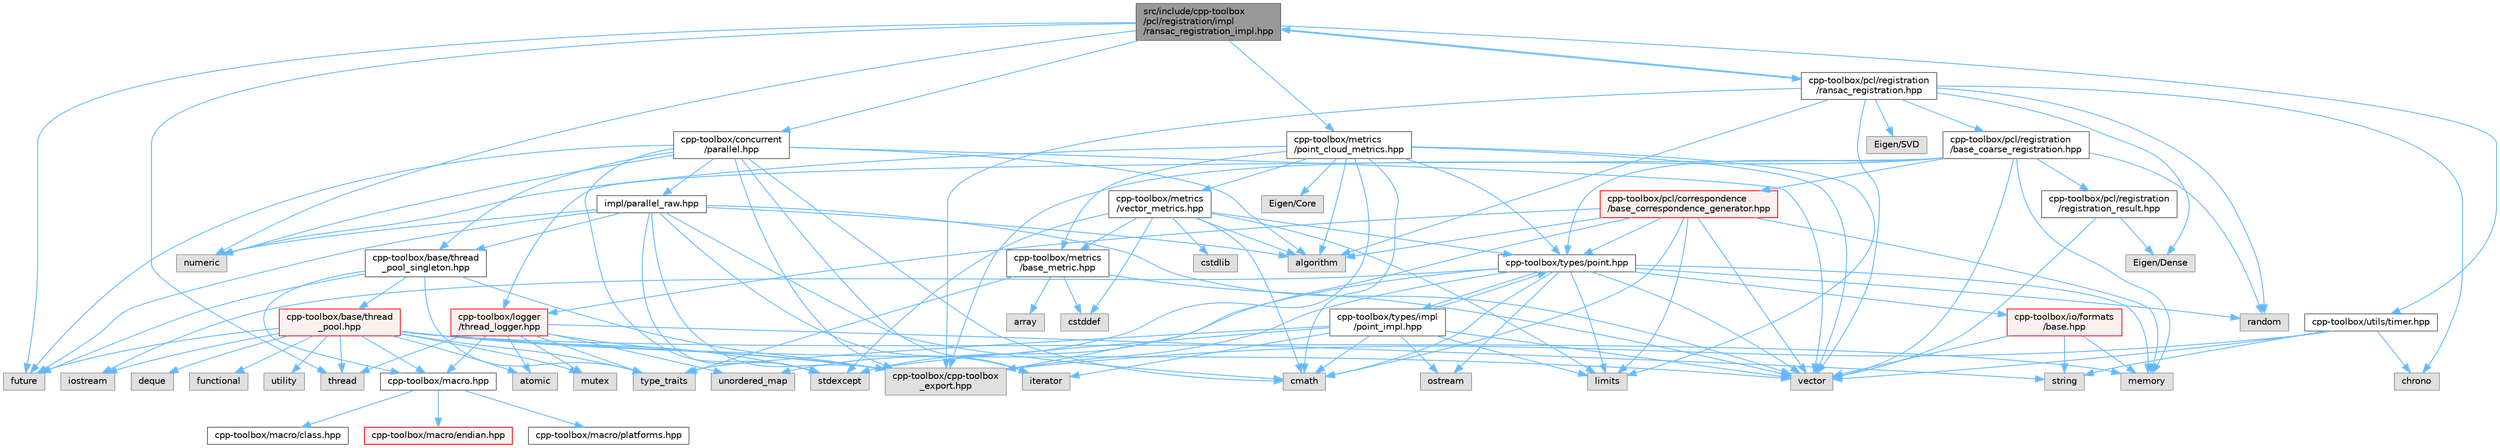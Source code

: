 digraph "src/include/cpp-toolbox/pcl/registration/impl/ransac_registration_impl.hpp"
{
 // LATEX_PDF_SIZE
  bgcolor="transparent";
  edge [fontname=Helvetica,fontsize=10,labelfontname=Helvetica,labelfontsize=10];
  node [fontname=Helvetica,fontsize=10,shape=box,height=0.2,width=0.4];
  Node1 [id="Node000001",label="src/include/cpp-toolbox\l/pcl/registration/impl\l/ransac_registration_impl.hpp",height=0.2,width=0.4,color="gray40", fillcolor="grey60", style="filled", fontcolor="black",tooltip=" "];
  Node1 -> Node2 [id="edge1_Node000001_Node000002",color="steelblue1",style="solid",tooltip=" "];
  Node2 [id="Node000002",label="future",height=0.2,width=0.4,color="grey60", fillcolor="#E0E0E0", style="filled",tooltip=" "];
  Node1 -> Node3 [id="edge2_Node000001_Node000003",color="steelblue1",style="solid",tooltip=" "];
  Node3 [id="Node000003",label="numeric",height=0.2,width=0.4,color="grey60", fillcolor="#E0E0E0", style="filled",tooltip=" "];
  Node1 -> Node4 [id="edge3_Node000001_Node000004",color="steelblue1",style="solid",tooltip=" "];
  Node4 [id="Node000004",label="thread",height=0.2,width=0.4,color="grey60", fillcolor="#E0E0E0", style="filled",tooltip=" "];
  Node1 -> Node5 [id="edge4_Node000001_Node000005",color="steelblue1",style="solid",tooltip=" "];
  Node5 [id="Node000005",label="cpp-toolbox/concurrent\l/parallel.hpp",height=0.2,width=0.4,color="grey40", fillcolor="white", style="filled",URL="$parallel_8hpp.html",tooltip=" "];
  Node5 -> Node6 [id="edge5_Node000005_Node000006",color="steelblue1",style="solid",tooltip=" "];
  Node6 [id="Node000006",label="algorithm",height=0.2,width=0.4,color="grey60", fillcolor="#E0E0E0", style="filled",tooltip=" "];
  Node5 -> Node7 [id="edge6_Node000005_Node000007",color="steelblue1",style="solid",tooltip=" "];
  Node7 [id="Node000007",label="cmath",height=0.2,width=0.4,color="grey60", fillcolor="#E0E0E0", style="filled",tooltip=" "];
  Node5 -> Node2 [id="edge7_Node000005_Node000002",color="steelblue1",style="solid",tooltip=" "];
  Node5 -> Node8 [id="edge8_Node000005_Node000008",color="steelblue1",style="solid",tooltip=" "];
  Node8 [id="Node000008",label="iterator",height=0.2,width=0.4,color="grey60", fillcolor="#E0E0E0", style="filled",tooltip=" "];
  Node5 -> Node3 [id="edge9_Node000005_Node000003",color="steelblue1",style="solid",tooltip=" "];
  Node5 -> Node9 [id="edge10_Node000005_Node000009",color="steelblue1",style="solid",tooltip=" "];
  Node9 [id="Node000009",label="stdexcept",height=0.2,width=0.4,color="grey60", fillcolor="#E0E0E0", style="filled",tooltip=" "];
  Node5 -> Node10 [id="edge11_Node000005_Node000010",color="steelblue1",style="solid",tooltip=" "];
  Node10 [id="Node000010",label="vector",height=0.2,width=0.4,color="grey60", fillcolor="#E0E0E0", style="filled",tooltip=" "];
  Node5 -> Node11 [id="edge12_Node000005_Node000011",color="steelblue1",style="solid",tooltip=" "];
  Node11 [id="Node000011",label="cpp-toolbox/cpp-toolbox\l_export.hpp",height=0.2,width=0.4,color="grey60", fillcolor="#E0E0E0", style="filled",tooltip=" "];
  Node5 -> Node12 [id="edge13_Node000005_Node000012",color="steelblue1",style="solid",tooltip=" "];
  Node12 [id="Node000012",label="cpp-toolbox/base/thread\l_pool_singleton.hpp",height=0.2,width=0.4,color="grey40", fillcolor="white", style="filled",URL="$thread__pool__singleton_8hpp.html",tooltip=" "];
  Node12 -> Node2 [id="edge14_Node000012_Node000002",color="steelblue1",style="solid",tooltip=" "];
  Node12 -> Node13 [id="edge15_Node000012_Node000013",color="steelblue1",style="solid",tooltip=" "];
  Node13 [id="Node000013",label="type_traits",height=0.2,width=0.4,color="grey60", fillcolor="#E0E0E0", style="filled",tooltip=" "];
  Node12 -> Node11 [id="edge16_Node000012_Node000011",color="steelblue1",style="solid",tooltip=" "];
  Node12 -> Node14 [id="edge17_Node000012_Node000014",color="steelblue1",style="solid",tooltip=" "];
  Node14 [id="Node000014",label="cpp-toolbox/macro.hpp",height=0.2,width=0.4,color="grey40", fillcolor="white", style="filled",URL="$macro_8hpp.html",tooltip="通用的编译器、平台、架构检测和实用宏定义 / Common macros for compiler, platform, architecture detection and utility macro..."];
  Node14 -> Node15 [id="edge18_Node000014_Node000015",color="steelblue1",style="solid",tooltip=" "];
  Node15 [id="Node000015",label="cpp-toolbox/macro/class.hpp",height=0.2,width=0.4,color="grey40", fillcolor="white", style="filled",URL="$class_8hpp.html",tooltip=" "];
  Node14 -> Node16 [id="edge19_Node000014_Node000016",color="steelblue1",style="solid",tooltip=" "];
  Node16 [id="Node000016",label="cpp-toolbox/macro/endian.hpp",height=0.2,width=0.4,color="red", fillcolor="#FFF0F0", style="filled",URL="$endian_8hpp.html",tooltip=" "];
  Node14 -> Node18 [id="edge20_Node000014_Node000018",color="steelblue1",style="solid",tooltip=" "];
  Node18 [id="Node000018",label="cpp-toolbox/macro/platforms.hpp",height=0.2,width=0.4,color="grey40", fillcolor="white", style="filled",URL="$platforms_8hpp.html",tooltip=" "];
  Node12 -> Node19 [id="edge21_Node000012_Node000019",color="steelblue1",style="solid",tooltip=" "];
  Node19 [id="Node000019",label="cpp-toolbox/base/thread\l_pool.hpp",height=0.2,width=0.4,color="red", fillcolor="#FFF0F0", style="filled",URL="$thread__pool_8hpp.html",tooltip=" "];
  Node19 -> Node20 [id="edge22_Node000019_Node000020",color="steelblue1",style="solid",tooltip=" "];
  Node20 [id="Node000020",label="atomic",height=0.2,width=0.4,color="grey60", fillcolor="#E0E0E0", style="filled",tooltip=" "];
  Node19 -> Node21 [id="edge23_Node000019_Node000021",color="steelblue1",style="solid",tooltip=" "];
  Node21 [id="Node000021",label="deque",height=0.2,width=0.4,color="grey60", fillcolor="#E0E0E0", style="filled",tooltip=" "];
  Node19 -> Node22 [id="edge24_Node000019_Node000022",color="steelblue1",style="solid",tooltip=" "];
  Node22 [id="Node000022",label="functional",height=0.2,width=0.4,color="grey60", fillcolor="#E0E0E0", style="filled",tooltip=" "];
  Node19 -> Node2 [id="edge25_Node000019_Node000002",color="steelblue1",style="solid",tooltip=" "];
  Node19 -> Node23 [id="edge26_Node000019_Node000023",color="steelblue1",style="solid",tooltip=" "];
  Node23 [id="Node000023",label="iostream",height=0.2,width=0.4,color="grey60", fillcolor="#E0E0E0", style="filled",tooltip=" "];
  Node19 -> Node24 [id="edge27_Node000019_Node000024",color="steelblue1",style="solid",tooltip=" "];
  Node24 [id="Node000024",label="memory",height=0.2,width=0.4,color="grey60", fillcolor="#E0E0E0", style="filled",tooltip=" "];
  Node19 -> Node25 [id="edge28_Node000019_Node000025",color="steelblue1",style="solid",tooltip=" "];
  Node25 [id="Node000025",label="mutex",height=0.2,width=0.4,color="grey60", fillcolor="#E0E0E0", style="filled",tooltip=" "];
  Node19 -> Node9 [id="edge29_Node000019_Node000009",color="steelblue1",style="solid",tooltip=" "];
  Node19 -> Node4 [id="edge30_Node000019_Node000004",color="steelblue1",style="solid",tooltip=" "];
  Node19 -> Node13 [id="edge31_Node000019_Node000013",color="steelblue1",style="solid",tooltip=" "];
  Node19 -> Node26 [id="edge32_Node000019_Node000026",color="steelblue1",style="solid",tooltip=" "];
  Node26 [id="Node000026",label="utility",height=0.2,width=0.4,color="grey60", fillcolor="#E0E0E0", style="filled",tooltip=" "];
  Node19 -> Node10 [id="edge33_Node000019_Node000010",color="steelblue1",style="solid",tooltip=" "];
  Node19 -> Node11 [id="edge34_Node000019_Node000011",color="steelblue1",style="solid",tooltip=" "];
  Node19 -> Node14 [id="edge35_Node000019_Node000014",color="steelblue1",style="solid",tooltip=" "];
  Node5 -> Node28 [id="edge36_Node000005_Node000028",color="steelblue1",style="solid",tooltip=" "];
  Node28 [id="Node000028",label="impl/parallel_raw.hpp",height=0.2,width=0.4,color="grey40", fillcolor="white", style="filled",URL="$parallel__raw_8hpp.html",tooltip=" "];
  Node28 -> Node6 [id="edge37_Node000028_Node000006",color="steelblue1",style="solid",tooltip=" "];
  Node28 -> Node7 [id="edge38_Node000028_Node000007",color="steelblue1",style="solid",tooltip=" "];
  Node28 -> Node2 [id="edge39_Node000028_Node000002",color="steelblue1",style="solid",tooltip=" "];
  Node28 -> Node8 [id="edge40_Node000028_Node000008",color="steelblue1",style="solid",tooltip=" "];
  Node28 -> Node3 [id="edge41_Node000028_Node000003",color="steelblue1",style="solid",tooltip=" "];
  Node28 -> Node9 [id="edge42_Node000028_Node000009",color="steelblue1",style="solid",tooltip=" "];
  Node28 -> Node10 [id="edge43_Node000028_Node000010",color="steelblue1",style="solid",tooltip=" "];
  Node28 -> Node12 [id="edge44_Node000028_Node000012",color="steelblue1",style="solid",tooltip=" "];
  Node28 -> Node11 [id="edge45_Node000028_Node000011",color="steelblue1",style="solid",tooltip=" "];
  Node1 -> Node29 [id="edge46_Node000001_Node000029",color="steelblue1",style="solid",tooltip=" "];
  Node29 [id="Node000029",label="cpp-toolbox/metrics\l/point_cloud_metrics.hpp",height=0.2,width=0.4,color="grey40", fillcolor="white", style="filled",URL="$point__cloud__metrics_8hpp.html",tooltip=" "];
  Node29 -> Node6 [id="edge47_Node000029_Node000006",color="steelblue1",style="solid",tooltip=" "];
  Node29 -> Node7 [id="edge48_Node000029_Node000007",color="steelblue1",style="solid",tooltip=" "];
  Node29 -> Node30 [id="edge49_Node000029_Node000030",color="steelblue1",style="solid",tooltip=" "];
  Node30 [id="Node000030",label="limits",height=0.2,width=0.4,color="grey60", fillcolor="#E0E0E0", style="filled",tooltip=" "];
  Node29 -> Node3 [id="edge50_Node000029_Node000003",color="steelblue1",style="solid",tooltip=" "];
  Node29 -> Node31 [id="edge51_Node000029_Node000031",color="steelblue1",style="solid",tooltip=" "];
  Node31 [id="Node000031",label="unordered_map",height=0.2,width=0.4,color="grey60", fillcolor="#E0E0E0", style="filled",tooltip=" "];
  Node29 -> Node10 [id="edge52_Node000029_Node000010",color="steelblue1",style="solid",tooltip=" "];
  Node29 -> Node32 [id="edge53_Node000029_Node000032",color="steelblue1",style="solid",tooltip=" "];
  Node32 [id="Node000032",label="Eigen/Core",height=0.2,width=0.4,color="grey60", fillcolor="#E0E0E0", style="filled",tooltip=" "];
  Node29 -> Node33 [id="edge54_Node000029_Node000033",color="steelblue1",style="solid",tooltip=" "];
  Node33 [id="Node000033",label="cpp-toolbox/metrics\l/base_metric.hpp",height=0.2,width=0.4,color="grey40", fillcolor="white", style="filled",URL="$base__metric_8hpp.html",tooltip=" "];
  Node33 -> Node34 [id="edge55_Node000033_Node000034",color="steelblue1",style="solid",tooltip=" "];
  Node34 [id="Node000034",label="cstddef",height=0.2,width=0.4,color="grey60", fillcolor="#E0E0E0", style="filled",tooltip=" "];
  Node33 -> Node10 [id="edge56_Node000033_Node000010",color="steelblue1",style="solid",tooltip=" "];
  Node33 -> Node35 [id="edge57_Node000033_Node000035",color="steelblue1",style="solid",tooltip=" "];
  Node35 [id="Node000035",label="array",height=0.2,width=0.4,color="grey60", fillcolor="#E0E0E0", style="filled",tooltip=" "];
  Node33 -> Node13 [id="edge58_Node000033_Node000013",color="steelblue1",style="solid",tooltip=" "];
  Node29 -> Node36 [id="edge59_Node000029_Node000036",color="steelblue1",style="solid",tooltip=" "];
  Node36 [id="Node000036",label="cpp-toolbox/metrics\l/vector_metrics.hpp",height=0.2,width=0.4,color="grey40", fillcolor="white", style="filled",URL="$vector__metrics_8hpp.html",tooltip=" "];
  Node36 -> Node6 [id="edge60_Node000036_Node000006",color="steelblue1",style="solid",tooltip=" "];
  Node36 -> Node7 [id="edge61_Node000036_Node000007",color="steelblue1",style="solid",tooltip=" "];
  Node36 -> Node34 [id="edge62_Node000036_Node000034",color="steelblue1",style="solid",tooltip=" "];
  Node36 -> Node37 [id="edge63_Node000036_Node000037",color="steelblue1",style="solid",tooltip=" "];
  Node37 [id="Node000037",label="cstdlib",height=0.2,width=0.4,color="grey60", fillcolor="#E0E0E0", style="filled",tooltip=" "];
  Node36 -> Node30 [id="edge64_Node000036_Node000030",color="steelblue1",style="solid",tooltip=" "];
  Node36 -> Node9 [id="edge65_Node000036_Node000009",color="steelblue1",style="solid",tooltip=" "];
  Node36 -> Node33 [id="edge66_Node000036_Node000033",color="steelblue1",style="solid",tooltip=" "];
  Node36 -> Node38 [id="edge67_Node000036_Node000038",color="steelblue1",style="solid",tooltip=" "];
  Node38 [id="Node000038",label="cpp-toolbox/types/point.hpp",height=0.2,width=0.4,color="grey40", fillcolor="white", style="filled",URL="$point_8hpp.html",tooltip=" "];
  Node38 -> Node7 [id="edge68_Node000038_Node000007",color="steelblue1",style="solid",tooltip=" "];
  Node38 -> Node23 [id="edge69_Node000038_Node000023",color="steelblue1",style="solid",tooltip=" "];
  Node38 -> Node30 [id="edge70_Node000038_Node000030",color="steelblue1",style="solid",tooltip=" "];
  Node38 -> Node24 [id="edge71_Node000038_Node000024",color="steelblue1",style="solid",tooltip=" "];
  Node38 -> Node39 [id="edge72_Node000038_Node000039",color="steelblue1",style="solid",tooltip=" "];
  Node39 [id="Node000039",label="ostream",height=0.2,width=0.4,color="grey60", fillcolor="#E0E0E0", style="filled",tooltip=" "];
  Node38 -> Node40 [id="edge73_Node000038_Node000040",color="steelblue1",style="solid",tooltip=" "];
  Node40 [id="Node000040",label="random",height=0.2,width=0.4,color="grey60", fillcolor="#E0E0E0", style="filled",tooltip=" "];
  Node38 -> Node9 [id="edge74_Node000038_Node000009",color="steelblue1",style="solid",tooltip=" "];
  Node38 -> Node10 [id="edge75_Node000038_Node000010",color="steelblue1",style="solid",tooltip=" "];
  Node38 -> Node11 [id="edge76_Node000038_Node000011",color="steelblue1",style="solid",tooltip=" "];
  Node38 -> Node41 [id="edge77_Node000038_Node000041",color="steelblue1",style="solid",tooltip=" "];
  Node41 [id="Node000041",label="cpp-toolbox/io/formats\l/base.hpp",height=0.2,width=0.4,color="red", fillcolor="#FFF0F0", style="filled",URL="$io_2formats_2base_8hpp.html",tooltip=" "];
  Node41 -> Node24 [id="edge78_Node000041_Node000024",color="steelblue1",style="solid",tooltip=" "];
  Node41 -> Node42 [id="edge79_Node000041_Node000042",color="steelblue1",style="solid",tooltip=" "];
  Node42 [id="Node000042",label="string",height=0.2,width=0.4,color="grey60", fillcolor="#E0E0E0", style="filled",tooltip=" "];
  Node41 -> Node10 [id="edge80_Node000041_Node000010",color="steelblue1",style="solid",tooltip=" "];
  Node38 -> Node45 [id="edge81_Node000038_Node000045",color="steelblue1",style="solid",tooltip=" "];
  Node45 [id="Node000045",label="cpp-toolbox/types/impl\l/point_impl.hpp",height=0.2,width=0.4,color="grey40", fillcolor="white", style="filled",URL="$point__impl_8hpp.html",tooltip=" "];
  Node45 -> Node7 [id="edge82_Node000045_Node000007",color="steelblue1",style="solid",tooltip=" "];
  Node45 -> Node8 [id="edge83_Node000045_Node000008",color="steelblue1",style="solid",tooltip=" "];
  Node45 -> Node30 [id="edge84_Node000045_Node000030",color="steelblue1",style="solid",tooltip=" "];
  Node45 -> Node39 [id="edge85_Node000045_Node000039",color="steelblue1",style="solid",tooltip=" "];
  Node45 -> Node9 [id="edge86_Node000045_Node000009",color="steelblue1",style="solid",tooltip=" "];
  Node45 -> Node13 [id="edge87_Node000045_Node000013",color="steelblue1",style="solid",tooltip=" "];
  Node45 -> Node10 [id="edge88_Node000045_Node000010",color="steelblue1",style="solid",tooltip=" "];
  Node45 -> Node38 [id="edge89_Node000045_Node000038",color="steelblue1",style="solid",tooltip=" "];
  Node29 -> Node38 [id="edge90_Node000029_Node000038",color="steelblue1",style="solid",tooltip=" "];
  Node1 -> Node46 [id="edge91_Node000001_Node000046",color="steelblue1",style="solid",tooltip=" "];
  Node46 [id="Node000046",label="cpp-toolbox/pcl/registration\l/ransac_registration.hpp",height=0.2,width=0.4,color="grey40", fillcolor="white", style="filled",URL="$ransac__registration_8hpp.html",tooltip=" "];
  Node46 -> Node6 [id="edge92_Node000046_Node000006",color="steelblue1",style="solid",tooltip=" "];
  Node46 -> Node47 [id="edge93_Node000046_Node000047",color="steelblue1",style="solid",tooltip=" "];
  Node47 [id="Node000047",label="chrono",height=0.2,width=0.4,color="grey60", fillcolor="#E0E0E0", style="filled",tooltip=" "];
  Node46 -> Node40 [id="edge94_Node000046_Node000040",color="steelblue1",style="solid",tooltip=" "];
  Node46 -> Node10 [id="edge95_Node000046_Node000010",color="steelblue1",style="solid",tooltip=" "];
  Node46 -> Node48 [id="edge96_Node000046_Node000048",color="steelblue1",style="solid",tooltip=" "];
  Node48 [id="Node000048",label="Eigen/Dense",height=0.2,width=0.4,color="grey60", fillcolor="#E0E0E0", style="filled",tooltip=" "];
  Node46 -> Node49 [id="edge97_Node000046_Node000049",color="steelblue1",style="solid",tooltip=" "];
  Node49 [id="Node000049",label="Eigen/SVD",height=0.2,width=0.4,color="grey60", fillcolor="#E0E0E0", style="filled",tooltip=" "];
  Node46 -> Node11 [id="edge98_Node000046_Node000011",color="steelblue1",style="solid",tooltip=" "];
  Node46 -> Node50 [id="edge99_Node000046_Node000050",color="steelblue1",style="solid",tooltip=" "];
  Node50 [id="Node000050",label="cpp-toolbox/pcl/registration\l/base_coarse_registration.hpp",height=0.2,width=0.4,color="grey40", fillcolor="white", style="filled",URL="$base__coarse__registration_8hpp.html",tooltip=" "];
  Node50 -> Node24 [id="edge100_Node000050_Node000024",color="steelblue1",style="solid",tooltip=" "];
  Node50 -> Node10 [id="edge101_Node000050_Node000010",color="steelblue1",style="solid",tooltip=" "];
  Node50 -> Node40 [id="edge102_Node000050_Node000040",color="steelblue1",style="solid",tooltip=" "];
  Node50 -> Node11 [id="edge103_Node000050_Node000011",color="steelblue1",style="solid",tooltip=" "];
  Node50 -> Node51 [id="edge104_Node000050_Node000051",color="steelblue1",style="solid",tooltip=" "];
  Node51 [id="Node000051",label="cpp-toolbox/pcl/correspondence\l/base_correspondence_generator.hpp",height=0.2,width=0.4,color="red", fillcolor="#FFF0F0", style="filled",URL="$base__correspondence__generator_8hpp.html",tooltip=" "];
  Node51 -> Node24 [id="edge105_Node000051_Node000024",color="steelblue1",style="solid",tooltip=" "];
  Node51 -> Node10 [id="edge106_Node000051_Node000010",color="steelblue1",style="solid",tooltip=" "];
  Node51 -> Node6 [id="edge107_Node000051_Node000006",color="steelblue1",style="solid",tooltip=" "];
  Node51 -> Node30 [id="edge108_Node000051_Node000030",color="steelblue1",style="solid",tooltip=" "];
  Node51 -> Node7 [id="edge109_Node000051_Node000007",color="steelblue1",style="solid",tooltip=" "];
  Node51 -> Node38 [id="edge110_Node000051_Node000038",color="steelblue1",style="solid",tooltip=" "];
  Node51 -> Node11 [id="edge111_Node000051_Node000011",color="steelblue1",style="solid",tooltip=" "];
  Node51 -> Node53 [id="edge112_Node000051_Node000053",color="steelblue1",style="solid",tooltip=" "];
  Node53 [id="Node000053",label="cpp-toolbox/logger\l/thread_logger.hpp",height=0.2,width=0.4,color="red", fillcolor="#FFF0F0", style="filled",URL="$thread__logger_8hpp.html",tooltip=" "];
  Node53 -> Node20 [id="edge113_Node000053_Node000020",color="steelblue1",style="solid",tooltip=" "];
  Node53 -> Node25 [id="edge114_Node000053_Node000025",color="steelblue1",style="solid",tooltip=" "];
  Node53 -> Node42 [id="edge115_Node000053_Node000042",color="steelblue1",style="solid",tooltip=" "];
  Node53 -> Node4 [id="edge116_Node000053_Node000004",color="steelblue1",style="solid",tooltip=" "];
  Node53 -> Node13 [id="edge117_Node000053_Node000013",color="steelblue1",style="solid",tooltip=" "];
  Node53 -> Node31 [id="edge118_Node000053_Node000031",color="steelblue1",style="solid",tooltip=" "];
  Node53 -> Node11 [id="edge119_Node000053_Node000011",color="steelblue1",style="solid",tooltip=" "];
  Node53 -> Node14 [id="edge120_Node000053_Node000014",color="steelblue1",style="solid",tooltip=" "];
  Node50 -> Node61 [id="edge121_Node000050_Node000061",color="steelblue1",style="solid",tooltip=" "];
  Node61 [id="Node000061",label="cpp-toolbox/pcl/registration\l/registration_result.hpp",height=0.2,width=0.4,color="grey40", fillcolor="white", style="filled",URL="$registration__result_8hpp.html",tooltip=" "];
  Node61 -> Node10 [id="edge122_Node000061_Node000010",color="steelblue1",style="solid",tooltip=" "];
  Node61 -> Node48 [id="edge123_Node000061_Node000048",color="steelblue1",style="solid",tooltip=" "];
  Node50 -> Node38 [id="edge124_Node000050_Node000038",color="steelblue1",style="solid",tooltip=" "];
  Node50 -> Node53 [id="edge125_Node000050_Node000053",color="steelblue1",style="solid",tooltip=" "];
  Node46 -> Node1 [id="edge126_Node000046_Node000001",color="steelblue1",style="solid",tooltip=" "];
  Node1 -> Node62 [id="edge127_Node000001_Node000062",color="steelblue1",style="solid",tooltip=" "];
  Node62 [id="Node000062",label="cpp-toolbox/utils/timer.hpp",height=0.2,width=0.4,color="grey40", fillcolor="white", style="filled",URL="$timer_8hpp.html",tooltip=" "];
  Node62 -> Node47 [id="edge128_Node000062_Node000047",color="steelblue1",style="solid",tooltip=" "];
  Node62 -> Node42 [id="edge129_Node000062_Node000042",color="steelblue1",style="solid",tooltip=" "];
  Node62 -> Node10 [id="edge130_Node000062_Node000010",color="steelblue1",style="solid",tooltip=" "];
  Node62 -> Node11 [id="edge131_Node000062_Node000011",color="steelblue1",style="solid",tooltip=" "];
}
